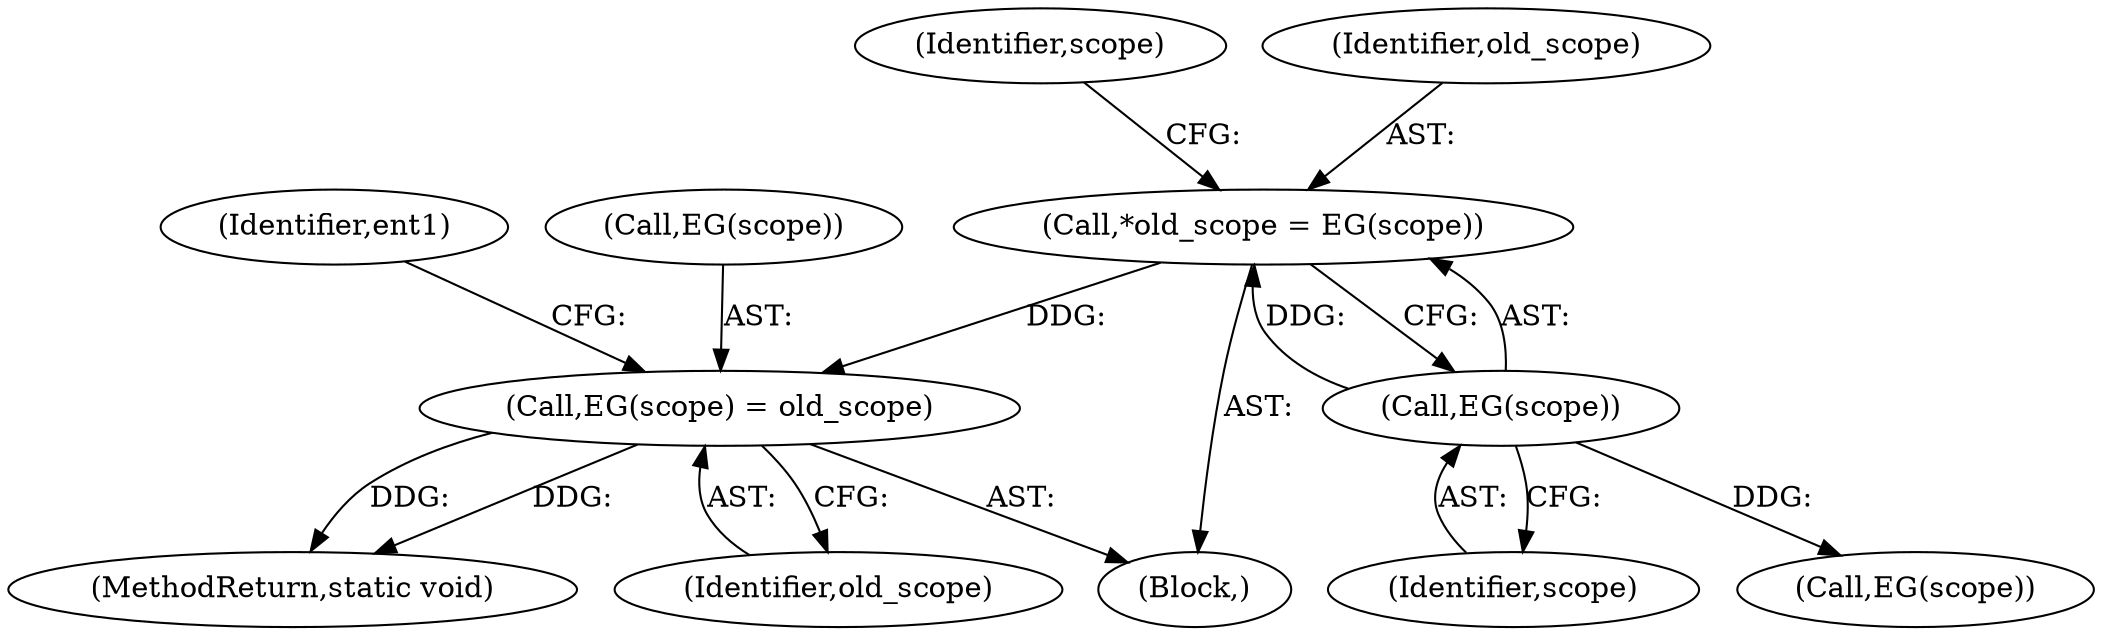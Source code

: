 digraph "0_php-src_8d2539fa0faf3f63e1d1e7635347c5b9e777d47b@pointer" {
"1000533" [label="(Call,*old_scope = EG(scope))"];
"1000535" [label="(Call,EG(scope))"];
"1000560" [label="(Call,EG(scope) = old_scope)"];
"1000560" [label="(Call,EG(scope) = old_scope)"];
"1000536" [label="(Identifier,scope)"];
"1000538" [label="(Call,EG(scope))"];
"1000539" [label="(Identifier,scope)"];
"1000535" [label="(Call,EG(scope))"];
"1000531" [label="(Block,)"];
"1000563" [label="(Identifier,old_scope)"];
"1000561" [label="(Call,EG(scope))"];
"1000533" [label="(Call,*old_scope = EG(scope))"];
"1000644" [label="(MethodReturn,static void)"];
"1000581" [label="(Identifier,ent1)"];
"1000534" [label="(Identifier,old_scope)"];
"1000533" -> "1000531"  [label="AST: "];
"1000533" -> "1000535"  [label="CFG: "];
"1000534" -> "1000533"  [label="AST: "];
"1000535" -> "1000533"  [label="AST: "];
"1000539" -> "1000533"  [label="CFG: "];
"1000535" -> "1000533"  [label="DDG: "];
"1000533" -> "1000560"  [label="DDG: "];
"1000535" -> "1000536"  [label="CFG: "];
"1000536" -> "1000535"  [label="AST: "];
"1000535" -> "1000538"  [label="DDG: "];
"1000560" -> "1000531"  [label="AST: "];
"1000560" -> "1000563"  [label="CFG: "];
"1000561" -> "1000560"  [label="AST: "];
"1000563" -> "1000560"  [label="AST: "];
"1000581" -> "1000560"  [label="CFG: "];
"1000560" -> "1000644"  [label="DDG: "];
"1000560" -> "1000644"  [label="DDG: "];
}
